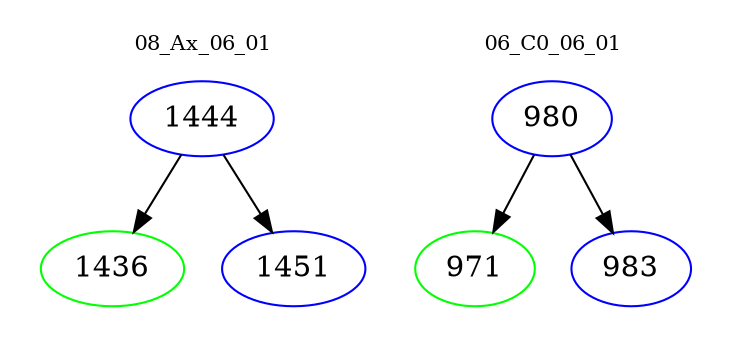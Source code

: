 digraph{
subgraph cluster_0 {
color = white
label = "08_Ax_06_01";
fontsize=10;
T0_1444 [label="1444", color="blue"]
T0_1444 -> T0_1436 [color="black"]
T0_1436 [label="1436", color="green"]
T0_1444 -> T0_1451 [color="black"]
T0_1451 [label="1451", color="blue"]
}
subgraph cluster_1 {
color = white
label = "06_C0_06_01";
fontsize=10;
T1_980 [label="980", color="blue"]
T1_980 -> T1_971 [color="black"]
T1_971 [label="971", color="green"]
T1_980 -> T1_983 [color="black"]
T1_983 [label="983", color="blue"]
}
}
